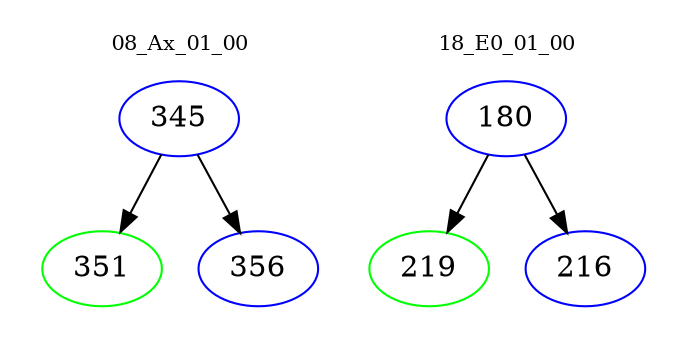 digraph{
subgraph cluster_0 {
color = white
label = "08_Ax_01_00";
fontsize=10;
T0_345 [label="345", color="blue"]
T0_345 -> T0_351 [color="black"]
T0_351 [label="351", color="green"]
T0_345 -> T0_356 [color="black"]
T0_356 [label="356", color="blue"]
}
subgraph cluster_1 {
color = white
label = "18_E0_01_00";
fontsize=10;
T1_180 [label="180", color="blue"]
T1_180 -> T1_219 [color="black"]
T1_219 [label="219", color="green"]
T1_180 -> T1_216 [color="black"]
T1_216 [label="216", color="blue"]
}
}
